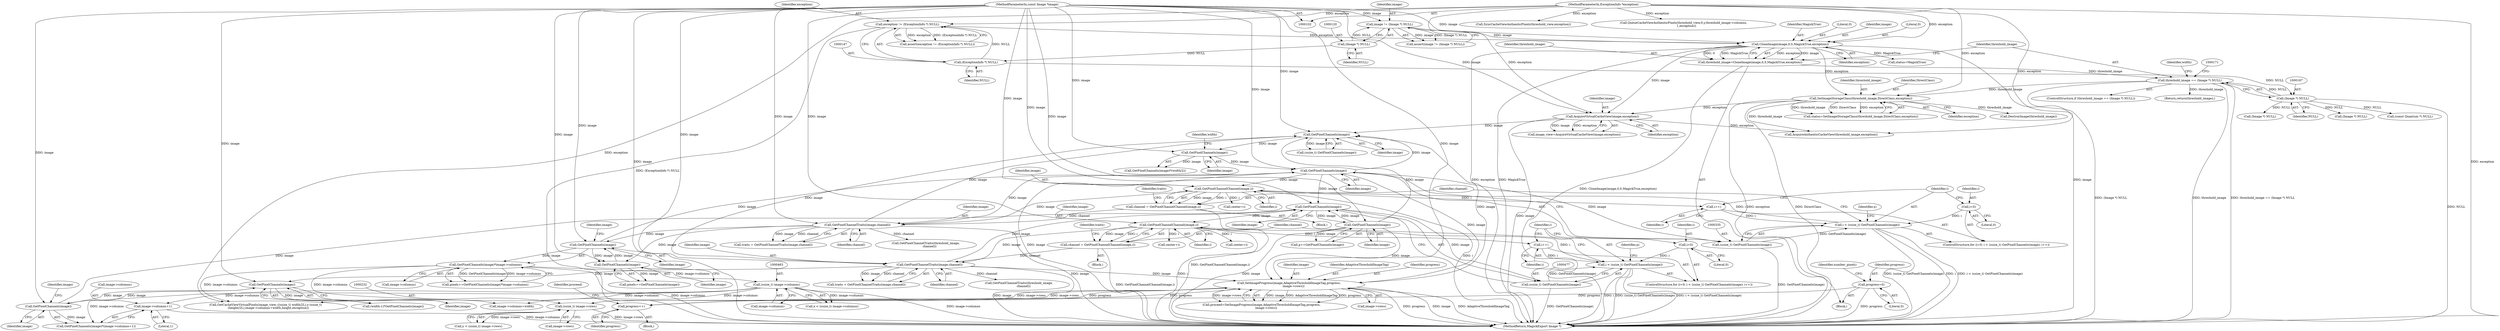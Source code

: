 digraph "0_ImageMagick6_604588fc35c7585abb7a9e71f69bb82e4389fefc@pointer" {
"1000582" [label="(Call,image->columns+1)"];
"1000462" [label="(Call,(ssize_t) image->columns)"];
"1000450" [label="(Call,GetPixelChannels(image)*image->columns)"];
"1000451" [label="(Call,GetPixelChannels(image))"];
"1000350" [label="(Call,GetPixelChannelTraits(image,channel))"];
"1000344" [label="(Call,GetPixelChannelChannel(image,i))"];
"1000336" [label="(Call,GetPixelChannels(image))"];
"1000323" [label="(Call,GetPixelChannels(image))"];
"1000311" [label="(Call,GetPixelChannels(image))"];
"1000493" [label="(Call,GetPixelChannelTraits(image,channel))"];
"1000487" [label="(Call,GetPixelChannelChannel(image,i))"];
"1000478" [label="(Call,GetPixelChannels(image))"];
"1000580" [label="(Call,GetPixelChannels(image))"];
"1000568" [label="(Call,GetPixelChannels(image))"];
"1000103" [label="(MethodParameterIn,const Image *image)"];
"1000618" [label="(Call,GetPixelChannels(image))"];
"1000474" [label="(Call,i < (ssize_t) GetPixelChannels(image))"];
"1000471" [label="(Call,i=0)"];
"1000480" [label="(Call,i++)"];
"1000476" [label="(Call,(ssize_t) GetPixelChannels(image))"];
"1000485" [label="(Call,channel = GetPixelChannelChannel(image,i))"];
"1000647" [label="(Call,SetImageProgress(image,AdaptiveThresholdImageTag,progress,\n          image->rows))"];
"1000643" [label="(Call,progress++)"];
"1000205" [label="(Call,progress=0)"];
"1000231" [label="(Call,(ssize_t) image->rows)"];
"1000217" [label="(Call,AcquireVirtualCacheView(image,exception))"];
"1000157" [label="(Call,CloneImage(image,0,0,MagickTrue,exception))"];
"1000117" [label="(Call,image != (Image *) NULL)"];
"1000119" [label="(Call,(Image *) NULL)"];
"1000144" [label="(Call,exception != (ExceptionInfo *) NULL)"];
"1000107" [label="(MethodParameterIn,ExceptionInfo *exception)"];
"1000146" [label="(Call,(ExceptionInfo *) NULL)"];
"1000185" [label="(Call,SetImageStorageClass(threshold_image,DirectClass,exception))"];
"1000164" [label="(Call,threshold_image == (Image *) NULL)"];
"1000155" [label="(Call,threshold_image=CloneImage(image,0,0,MagickTrue,exception))"];
"1000166" [label="(Call,(Image *) NULL)"];
"1000332" [label="(Call,i < (ssize_t) GetPixelChannels(image))"];
"1000338" [label="(Call,i++)"];
"1000329" [label="(Call,i=0)"];
"1000334" [label="(Call,(ssize_t) GetPixelChannels(image))"];
"1000342" [label="(Call,channel = GetPixelChannelChannel(image,i))"];
"1000446" [label="(Call,GetPixelChannels(image))"];
"1000292" [label="(Call,(const Quantum *) NULL)"];
"1000564" [label="(Call,(width-1)*GetPixelChannels(image))"];
"1000326" [label="(Identifier,width)"];
"1000486" [label="(Identifier,channel)"];
"1000464" [label="(Call,image->columns)"];
"1000349" [label="(Identifier,traits)"];
"1000462" [label="(Call,(ssize_t) image->columns)"];
"1000646" [label="(Identifier,proceed)"];
"1000311" [label="(Call,GetPixelChannels(image))"];
"1000186" [label="(Identifier,threshold_image)"];
"1000618" [label="(Call,GetPixelChannels(image))"];
"1000270" [label="(Call,image->columns+width)"];
"1000487" [label="(Call,GetPixelChannelChannel(image,i))"];
"1000380" [label="(Call,center+i)"];
"1000117" [label="(Call,image != (Image *) NULL)"];
"1000181" [label="(Return,return(threshold_image);)"];
"1000219" [label="(Identifier,exception)"];
"1000156" [label="(Identifier,threshold_image)"];
"1000118" [label="(Identifier,image)"];
"1000479" [label="(Identifier,image)"];
"1000494" [label="(Identifier,image)"];
"1000609" [label="(Call,center+i)"];
"1000346" [label="(Identifier,i)"];
"1000460" [label="(Call,x < (ssize_t) image->columns)"];
"1000146" [label="(Call,(ExceptionInfo *) NULL)"];
"1000217" [label="(Call,AcquireVirtualCacheView(image,exception))"];
"1000344" [label="(Call,GetPixelChannelChannel(image,i))"];
"1000162" [label="(Identifier,exception)"];
"1000470" [label="(ControlStructure,for (i=0; i < (ssize_t) GetPixelChannels(image); i++))"];
"1000233" [label="(Call,image->rows)"];
"1000116" [label="(Call,assert(image != (Image *) NULL))"];
"1000454" [label="(Identifier,image)"];
"1000176" [label="(Identifier,width)"];
"1000170" [label="(Call,(Image *) NULL)"];
"1000647" [label="(Call,SetImageProgress(image,AdaptiveThresholdImageTag,progress,\n          image->rows))"];
"1000145" [label="(Identifier,exception)"];
"1000447" [label="(Identifier,image)"];
"1000209" [label="(Identifier,number_pixels)"];
"1000356" [label="(Call,GetPixelChannelTraits(threshold_image,\n        channel))"];
"1000328" [label="(ControlStructure,for (i=0; i < (ssize_t) GetPixelChannels(image); i++))"];
"1000581" [label="(Identifier,image)"];
"1000352" [label="(Identifier,channel)"];
"1000568" [label="(Call,GetPixelChannels(image))"];
"1000144" [label="(Call,exception != (ExceptionInfo *) NULL)"];
"1000495" [label="(Identifier,channel)"];
"1000617" [label="(Identifier,p)"];
"1000649" [label="(Identifier,AdaptiveThresholdImageTag)"];
"1000473" [label="(Literal,0)"];
"1000334" [label="(Call,(ssize_t) GetPixelChannels(image))"];
"1000446" [label="(Call,GetPixelChannels(image))"];
"1000143" [label="(Call,assert(exception != (ExceptionInfo *) NULL))"];
"1000331" [label="(Literal,0)"];
"1000215" [label="(Call,image_view=AcquireVirtualCacheView(image,exception))"];
"1000205" [label="(Call,progress=0)"];
"1000206" [label="(Identifier,progress)"];
"1000458" [label="(Identifier,x)"];
"1000323" [label="(Call,GetPixelChannels(image))"];
"1000453" [label="(Call,image->columns)"];
"1000340" [label="(Block,)"];
"1000161" [label="(Identifier,MagickTrue)"];
"1000626" [label="(Call,SyncCacheViewAuthenticPixels(threshold_view,exception))"];
"1000164" [label="(Call,threshold_image == (Image *) NULL)"];
"1000119" [label="(Call,(Image *) NULL)"];
"1000650" [label="(Identifier,progress)"];
"1000309" [label="(Call,(ssize_t) GetPixelChannels(image))"];
"1000160" [label="(Literal,0)"];
"1000492" [label="(Identifier,traits)"];
"1000488" [label="(Identifier,image)"];
"1000452" [label="(Identifier,image)"];
"1000489" [label="(Identifier,i)"];
"1000168" [label="(Identifier,NULL)"];
"1000451" [label="(Call,GetPixelChannels(image))"];
"1000619" [label="(Identifier,image)"];
"1000343" [label="(Identifier,channel)"];
"1000231" [label="(Call,(ssize_t) image->rows)"];
"1000644" [label="(Identifier,progress)"];
"1000523" [label="(Call,center+i)"];
"1000351" [label="(Identifier,image)"];
"1000648" [label="(Identifier,image)"];
"1000444" [label="(Call,pixels+=GetPixelChannels(image))"];
"1000348" [label="(Call,traits = GetPixelChannelTraits(image,channel))"];
"1000279" [label="(Call,QueueCacheViewAuthenticPixels(threshold_view,0,y,threshold_image->columns,\n      1,exception))"];
"1000482" [label="(Block,)"];
"1000330" [label="(Identifier,i)"];
"1000586" [label="(Literal,1)"];
"1000345" [label="(Identifier,image)"];
"1000491" [label="(Call,traits = GetPixelChannelTraits(image,channel))"];
"1000475" [label="(Identifier,i)"];
"1000448" [label="(Call,pixels+=GetPixelChannels(image)*image->columns)"];
"1000222" [label="(Call,AcquireAuthenticCacheView(threshold_image,exception))"];
"1000157" [label="(Call,CloneImage(image,0,0,MagickTrue,exception))"];
"1000155" [label="(Call,threshold_image=CloneImage(image,0,0,MagickTrue,exception))"];
"1000485" [label="(Call,channel = GetPixelChannelChannel(image,i))"];
"1000480" [label="(Call,i++)"];
"1000474" [label="(Call,i < (ssize_t) GetPixelChannels(image))"];
"1000337" [label="(Identifier,image)"];
"1000148" [label="(Identifier,NULL)"];
"1000108" [label="(Block,)"];
"1000183" [label="(Call,status=SetImageStorageClass(threshold_image,DirectClass,exception))"];
"1000107" [label="(MethodParameterIn,ExceptionInfo *exception)"];
"1000103" [label="(MethodParameterIn,const Image *image)"];
"1000476" [label="(Call,(ssize_t) GetPixelChannels(image))"];
"1000329" [label="(Call,i=0)"];
"1000338" [label="(Call,i++)"];
"1000336" [label="(Call,GetPixelChannels(image))"];
"1000686" [label="(MethodReturn,MagickExport Image *)"];
"1000158" [label="(Identifier,image)"];
"1000121" [label="(Identifier,NULL)"];
"1000579" [label="(Call,GetPixelChannels(image)*(image->columns+1))"];
"1000342" [label="(Call,channel = GetPixelChannelChannel(image,i))"];
"1000582" [label="(Call,image->columns+1)"];
"1000324" [label="(Identifier,image)"];
"1000569" [label="(Identifier,image)"];
"1000481" [label="(Identifier,i)"];
"1000166" [label="(Call,(Image *) NULL)"];
"1000188" [label="(Identifier,exception)"];
"1000196" [label="(Call,DestroyImage(threshold_image))"];
"1000643" [label="(Call,progress++)"];
"1000584" [label="(Identifier,image)"];
"1000478" [label="(Call,GetPixelChannels(image))"];
"1000332" [label="(Call,i < (ssize_t) GetPixelChannels(image))"];
"1000499" [label="(Call,GetPixelChannelTraits(threshold_image,\n          channel))"];
"1000165" [label="(Identifier,threshold_image)"];
"1000471" [label="(Call,i=0)"];
"1000616" [label="(Call,p+=GetPixelChannels(image))"];
"1000312" [label="(Identifier,image)"];
"1000229" [label="(Call,y < (ssize_t) image->rows)"];
"1000472" [label="(Identifier,i)"];
"1000207" [label="(Literal,0)"];
"1000159" [label="(Literal,0)"];
"1000187" [label="(Identifier,DirectClass)"];
"1000255" [label="(Call,GetCacheViewVirtualPixels(image_view,-((ssize_t) width/2L),y-(ssize_t)\n      (height/2L),image->columns+width,height,exception))"];
"1000322" [label="(Call,GetPixelChannels(image)*(width/2))"];
"1000163" [label="(ControlStructure,if (threshold_image == (Image *) NULL))"];
"1000580" [label="(Call,GetPixelChannels(image))"];
"1000202" [label="(Call,status=MagickTrue)"];
"1000350" [label="(Call,GetPixelChannelTraits(image,channel))"];
"1000493" [label="(Call,GetPixelChannelTraits(image,channel))"];
"1000645" [label="(Call,proceed=SetImageProgress(image,AdaptiveThresholdImageTag,progress,\n          image->rows))"];
"1000450" [label="(Call,GetPixelChannels(image)*image->columns)"];
"1000651" [label="(Call,image->rows)"];
"1000218" [label="(Identifier,image)"];
"1000333" [label="(Identifier,i)"];
"1000339" [label="(Identifier,i)"];
"1000185" [label="(Call,SetImageStorageClass(threshold_image,DirectClass,exception))"];
"1000199" [label="(Call,(Image *) NULL)"];
"1000583" [label="(Call,image->columns)"];
"1000641" [label="(Block,)"];
"1000582" -> "1000579"  [label="AST: "];
"1000582" -> "1000586"  [label="CFG: "];
"1000583" -> "1000582"  [label="AST: "];
"1000586" -> "1000582"  [label="AST: "];
"1000579" -> "1000582"  [label="CFG: "];
"1000582" -> "1000686"  [label="DDG: image->columns"];
"1000462" -> "1000582"  [label="DDG: image->columns"];
"1000462" -> "1000460"  [label="AST: "];
"1000462" -> "1000464"  [label="CFG: "];
"1000463" -> "1000462"  [label="AST: "];
"1000464" -> "1000462"  [label="AST: "];
"1000460" -> "1000462"  [label="CFG: "];
"1000462" -> "1000686"  [label="DDG: image->columns"];
"1000462" -> "1000255"  [label="DDG: image->columns"];
"1000462" -> "1000270"  [label="DDG: image->columns"];
"1000462" -> "1000460"  [label="DDG: image->columns"];
"1000450" -> "1000462"  [label="DDG: image->columns"];
"1000462" -> "1000579"  [label="DDG: image->columns"];
"1000450" -> "1000448"  [label="AST: "];
"1000450" -> "1000453"  [label="CFG: "];
"1000451" -> "1000450"  [label="AST: "];
"1000453" -> "1000450"  [label="AST: "];
"1000448" -> "1000450"  [label="CFG: "];
"1000450" -> "1000686"  [label="DDG: image->columns"];
"1000450" -> "1000255"  [label="DDG: image->columns"];
"1000450" -> "1000270"  [label="DDG: image->columns"];
"1000450" -> "1000448"  [label="DDG: GetPixelChannels(image)"];
"1000450" -> "1000448"  [label="DDG: image->columns"];
"1000451" -> "1000450"  [label="DDG: image"];
"1000451" -> "1000452"  [label="CFG: "];
"1000452" -> "1000451"  [label="AST: "];
"1000454" -> "1000451"  [label="CFG: "];
"1000451" -> "1000336"  [label="DDG: image"];
"1000451" -> "1000446"  [label="DDG: image"];
"1000350" -> "1000451"  [label="DDG: image"];
"1000446" -> "1000451"  [label="DDG: image"];
"1000103" -> "1000451"  [label="DDG: image"];
"1000350" -> "1000348"  [label="AST: "];
"1000350" -> "1000352"  [label="CFG: "];
"1000351" -> "1000350"  [label="AST: "];
"1000352" -> "1000350"  [label="AST: "];
"1000348" -> "1000350"  [label="CFG: "];
"1000350" -> "1000686"  [label="DDG: image"];
"1000350" -> "1000311"  [label="DDG: image"];
"1000350" -> "1000336"  [label="DDG: image"];
"1000350" -> "1000348"  [label="DDG: image"];
"1000350" -> "1000348"  [label="DDG: channel"];
"1000344" -> "1000350"  [label="DDG: image"];
"1000103" -> "1000350"  [label="DDG: image"];
"1000342" -> "1000350"  [label="DDG: channel"];
"1000350" -> "1000356"  [label="DDG: channel"];
"1000350" -> "1000446"  [label="DDG: image"];
"1000344" -> "1000342"  [label="AST: "];
"1000344" -> "1000346"  [label="CFG: "];
"1000345" -> "1000344"  [label="AST: "];
"1000346" -> "1000344"  [label="AST: "];
"1000342" -> "1000344"  [label="CFG: "];
"1000344" -> "1000686"  [label="DDG: i"];
"1000344" -> "1000338"  [label="DDG: i"];
"1000344" -> "1000342"  [label="DDG: image"];
"1000344" -> "1000342"  [label="DDG: i"];
"1000336" -> "1000344"  [label="DDG: image"];
"1000103" -> "1000344"  [label="DDG: image"];
"1000332" -> "1000344"  [label="DDG: i"];
"1000344" -> "1000380"  [label="DDG: i"];
"1000336" -> "1000334"  [label="AST: "];
"1000336" -> "1000337"  [label="CFG: "];
"1000337" -> "1000336"  [label="AST: "];
"1000334" -> "1000336"  [label="CFG: "];
"1000336" -> "1000686"  [label="DDG: image"];
"1000336" -> "1000311"  [label="DDG: image"];
"1000336" -> "1000334"  [label="DDG: image"];
"1000323" -> "1000336"  [label="DDG: image"];
"1000103" -> "1000336"  [label="DDG: image"];
"1000336" -> "1000478"  [label="DDG: image"];
"1000336" -> "1000647"  [label="DDG: image"];
"1000323" -> "1000322"  [label="AST: "];
"1000323" -> "1000324"  [label="CFG: "];
"1000324" -> "1000323"  [label="AST: "];
"1000326" -> "1000323"  [label="CFG: "];
"1000323" -> "1000322"  [label="DDG: image"];
"1000311" -> "1000323"  [label="DDG: image"];
"1000103" -> "1000323"  [label="DDG: image"];
"1000311" -> "1000309"  [label="AST: "];
"1000311" -> "1000312"  [label="CFG: "];
"1000312" -> "1000311"  [label="AST: "];
"1000309" -> "1000311"  [label="CFG: "];
"1000311" -> "1000309"  [label="DDG: image"];
"1000493" -> "1000311"  [label="DDG: image"];
"1000647" -> "1000311"  [label="DDG: image"];
"1000217" -> "1000311"  [label="DDG: image"];
"1000618" -> "1000311"  [label="DDG: image"];
"1000103" -> "1000311"  [label="DDG: image"];
"1000493" -> "1000491"  [label="AST: "];
"1000493" -> "1000495"  [label="CFG: "];
"1000494" -> "1000493"  [label="AST: "];
"1000495" -> "1000493"  [label="AST: "];
"1000491" -> "1000493"  [label="CFG: "];
"1000493" -> "1000686"  [label="DDG: image"];
"1000493" -> "1000478"  [label="DDG: image"];
"1000493" -> "1000491"  [label="DDG: image"];
"1000493" -> "1000491"  [label="DDG: channel"];
"1000487" -> "1000493"  [label="DDG: image"];
"1000103" -> "1000493"  [label="DDG: image"];
"1000485" -> "1000493"  [label="DDG: channel"];
"1000493" -> "1000499"  [label="DDG: channel"];
"1000493" -> "1000568"  [label="DDG: image"];
"1000493" -> "1000647"  [label="DDG: image"];
"1000487" -> "1000485"  [label="AST: "];
"1000487" -> "1000489"  [label="CFG: "];
"1000488" -> "1000487"  [label="AST: "];
"1000489" -> "1000487"  [label="AST: "];
"1000485" -> "1000487"  [label="CFG: "];
"1000487" -> "1000686"  [label="DDG: i"];
"1000487" -> "1000480"  [label="DDG: i"];
"1000487" -> "1000485"  [label="DDG: image"];
"1000487" -> "1000485"  [label="DDG: i"];
"1000478" -> "1000487"  [label="DDG: image"];
"1000103" -> "1000487"  [label="DDG: image"];
"1000474" -> "1000487"  [label="DDG: i"];
"1000487" -> "1000523"  [label="DDG: i"];
"1000487" -> "1000609"  [label="DDG: i"];
"1000478" -> "1000476"  [label="AST: "];
"1000478" -> "1000479"  [label="CFG: "];
"1000479" -> "1000478"  [label="AST: "];
"1000476" -> "1000478"  [label="CFG: "];
"1000478" -> "1000476"  [label="DDG: image"];
"1000580" -> "1000478"  [label="DDG: image"];
"1000618" -> "1000478"  [label="DDG: image"];
"1000103" -> "1000478"  [label="DDG: image"];
"1000478" -> "1000618"  [label="DDG: image"];
"1000580" -> "1000579"  [label="AST: "];
"1000580" -> "1000581"  [label="CFG: "];
"1000581" -> "1000580"  [label="AST: "];
"1000584" -> "1000580"  [label="CFG: "];
"1000580" -> "1000568"  [label="DDG: image"];
"1000580" -> "1000579"  [label="DDG: image"];
"1000568" -> "1000580"  [label="DDG: image"];
"1000103" -> "1000580"  [label="DDG: image"];
"1000568" -> "1000564"  [label="AST: "];
"1000568" -> "1000569"  [label="CFG: "];
"1000569" -> "1000568"  [label="AST: "];
"1000564" -> "1000568"  [label="CFG: "];
"1000568" -> "1000564"  [label="DDG: image"];
"1000103" -> "1000568"  [label="DDG: image"];
"1000103" -> "1000102"  [label="AST: "];
"1000103" -> "1000686"  [label="DDG: image"];
"1000103" -> "1000117"  [label="DDG: image"];
"1000103" -> "1000157"  [label="DDG: image"];
"1000103" -> "1000217"  [label="DDG: image"];
"1000103" -> "1000446"  [label="DDG: image"];
"1000103" -> "1000618"  [label="DDG: image"];
"1000103" -> "1000647"  [label="DDG: image"];
"1000618" -> "1000616"  [label="AST: "];
"1000618" -> "1000619"  [label="CFG: "];
"1000619" -> "1000618"  [label="AST: "];
"1000616" -> "1000618"  [label="CFG: "];
"1000618" -> "1000686"  [label="DDG: image"];
"1000618" -> "1000616"  [label="DDG: image"];
"1000618" -> "1000647"  [label="DDG: image"];
"1000474" -> "1000470"  [label="AST: "];
"1000474" -> "1000476"  [label="CFG: "];
"1000475" -> "1000474"  [label="AST: "];
"1000476" -> "1000474"  [label="AST: "];
"1000486" -> "1000474"  [label="CFG: "];
"1000617" -> "1000474"  [label="CFG: "];
"1000474" -> "1000686"  [label="DDG: (ssize_t) GetPixelChannels(image)"];
"1000474" -> "1000686"  [label="DDG: i < (ssize_t) GetPixelChannels(image)"];
"1000474" -> "1000686"  [label="DDG: i"];
"1000471" -> "1000474"  [label="DDG: i"];
"1000480" -> "1000474"  [label="DDG: i"];
"1000476" -> "1000474"  [label="DDG: GetPixelChannels(image)"];
"1000471" -> "1000470"  [label="AST: "];
"1000471" -> "1000473"  [label="CFG: "];
"1000472" -> "1000471"  [label="AST: "];
"1000473" -> "1000471"  [label="AST: "];
"1000475" -> "1000471"  [label="CFG: "];
"1000480" -> "1000470"  [label="AST: "];
"1000480" -> "1000481"  [label="CFG: "];
"1000481" -> "1000480"  [label="AST: "];
"1000475" -> "1000480"  [label="CFG: "];
"1000477" -> "1000476"  [label="AST: "];
"1000476" -> "1000686"  [label="DDG: GetPixelChannels(image)"];
"1000485" -> "1000482"  [label="AST: "];
"1000486" -> "1000485"  [label="AST: "];
"1000492" -> "1000485"  [label="CFG: "];
"1000485" -> "1000686"  [label="DDG: GetPixelChannelChannel(image,i)"];
"1000647" -> "1000645"  [label="AST: "];
"1000647" -> "1000651"  [label="CFG: "];
"1000648" -> "1000647"  [label="AST: "];
"1000649" -> "1000647"  [label="AST: "];
"1000650" -> "1000647"  [label="AST: "];
"1000651" -> "1000647"  [label="AST: "];
"1000645" -> "1000647"  [label="CFG: "];
"1000647" -> "1000686"  [label="DDG: progress"];
"1000647" -> "1000686"  [label="DDG: image"];
"1000647" -> "1000686"  [label="DDG: AdaptiveThresholdImageTag"];
"1000647" -> "1000231"  [label="DDG: image->rows"];
"1000647" -> "1000643"  [label="DDG: progress"];
"1000647" -> "1000645"  [label="DDG: image"];
"1000647" -> "1000645"  [label="DDG: AdaptiveThresholdImageTag"];
"1000647" -> "1000645"  [label="DDG: progress"];
"1000647" -> "1000645"  [label="DDG: image->rows"];
"1000643" -> "1000647"  [label="DDG: progress"];
"1000231" -> "1000647"  [label="DDG: image->rows"];
"1000643" -> "1000641"  [label="AST: "];
"1000643" -> "1000644"  [label="CFG: "];
"1000644" -> "1000643"  [label="AST: "];
"1000646" -> "1000643"  [label="CFG: "];
"1000205" -> "1000643"  [label="DDG: progress"];
"1000205" -> "1000108"  [label="AST: "];
"1000205" -> "1000207"  [label="CFG: "];
"1000206" -> "1000205"  [label="AST: "];
"1000207" -> "1000205"  [label="AST: "];
"1000209" -> "1000205"  [label="CFG: "];
"1000205" -> "1000686"  [label="DDG: progress"];
"1000231" -> "1000229"  [label="AST: "];
"1000231" -> "1000233"  [label="CFG: "];
"1000232" -> "1000231"  [label="AST: "];
"1000233" -> "1000231"  [label="AST: "];
"1000229" -> "1000231"  [label="CFG: "];
"1000231" -> "1000686"  [label="DDG: image->rows"];
"1000231" -> "1000229"  [label="DDG: image->rows"];
"1000217" -> "1000215"  [label="AST: "];
"1000217" -> "1000219"  [label="CFG: "];
"1000218" -> "1000217"  [label="AST: "];
"1000219" -> "1000217"  [label="AST: "];
"1000215" -> "1000217"  [label="CFG: "];
"1000217" -> "1000686"  [label="DDG: image"];
"1000217" -> "1000215"  [label="DDG: image"];
"1000217" -> "1000215"  [label="DDG: exception"];
"1000157" -> "1000217"  [label="DDG: image"];
"1000185" -> "1000217"  [label="DDG: exception"];
"1000107" -> "1000217"  [label="DDG: exception"];
"1000217" -> "1000222"  [label="DDG: exception"];
"1000157" -> "1000155"  [label="AST: "];
"1000157" -> "1000162"  [label="CFG: "];
"1000158" -> "1000157"  [label="AST: "];
"1000159" -> "1000157"  [label="AST: "];
"1000160" -> "1000157"  [label="AST: "];
"1000161" -> "1000157"  [label="AST: "];
"1000162" -> "1000157"  [label="AST: "];
"1000155" -> "1000157"  [label="CFG: "];
"1000157" -> "1000686"  [label="DDG: image"];
"1000157" -> "1000686"  [label="DDG: exception"];
"1000157" -> "1000686"  [label="DDG: MagickTrue"];
"1000157" -> "1000155"  [label="DDG: exception"];
"1000157" -> "1000155"  [label="DDG: image"];
"1000157" -> "1000155"  [label="DDG: 0"];
"1000157" -> "1000155"  [label="DDG: MagickTrue"];
"1000117" -> "1000157"  [label="DDG: image"];
"1000144" -> "1000157"  [label="DDG: exception"];
"1000107" -> "1000157"  [label="DDG: exception"];
"1000157" -> "1000185"  [label="DDG: exception"];
"1000157" -> "1000202"  [label="DDG: MagickTrue"];
"1000117" -> "1000116"  [label="AST: "];
"1000117" -> "1000119"  [label="CFG: "];
"1000118" -> "1000117"  [label="AST: "];
"1000119" -> "1000117"  [label="AST: "];
"1000116" -> "1000117"  [label="CFG: "];
"1000117" -> "1000116"  [label="DDG: image"];
"1000117" -> "1000116"  [label="DDG: (Image *) NULL"];
"1000119" -> "1000117"  [label="DDG: NULL"];
"1000119" -> "1000121"  [label="CFG: "];
"1000120" -> "1000119"  [label="AST: "];
"1000121" -> "1000119"  [label="AST: "];
"1000119" -> "1000146"  [label="DDG: NULL"];
"1000144" -> "1000143"  [label="AST: "];
"1000144" -> "1000146"  [label="CFG: "];
"1000145" -> "1000144"  [label="AST: "];
"1000146" -> "1000144"  [label="AST: "];
"1000143" -> "1000144"  [label="CFG: "];
"1000144" -> "1000686"  [label="DDG: (ExceptionInfo *) NULL"];
"1000144" -> "1000143"  [label="DDG: exception"];
"1000144" -> "1000143"  [label="DDG: (ExceptionInfo *) NULL"];
"1000107" -> "1000144"  [label="DDG: exception"];
"1000146" -> "1000144"  [label="DDG: NULL"];
"1000107" -> "1000102"  [label="AST: "];
"1000107" -> "1000686"  [label="DDG: exception"];
"1000107" -> "1000185"  [label="DDG: exception"];
"1000107" -> "1000222"  [label="DDG: exception"];
"1000107" -> "1000255"  [label="DDG: exception"];
"1000107" -> "1000279"  [label="DDG: exception"];
"1000107" -> "1000626"  [label="DDG: exception"];
"1000146" -> "1000148"  [label="CFG: "];
"1000147" -> "1000146"  [label="AST: "];
"1000148" -> "1000146"  [label="AST: "];
"1000146" -> "1000166"  [label="DDG: NULL"];
"1000185" -> "1000183"  [label="AST: "];
"1000185" -> "1000188"  [label="CFG: "];
"1000186" -> "1000185"  [label="AST: "];
"1000187" -> "1000185"  [label="AST: "];
"1000188" -> "1000185"  [label="AST: "];
"1000183" -> "1000185"  [label="CFG: "];
"1000185" -> "1000686"  [label="DDG: exception"];
"1000185" -> "1000686"  [label="DDG: DirectClass"];
"1000185" -> "1000183"  [label="DDG: threshold_image"];
"1000185" -> "1000183"  [label="DDG: DirectClass"];
"1000185" -> "1000183"  [label="DDG: exception"];
"1000164" -> "1000185"  [label="DDG: threshold_image"];
"1000185" -> "1000196"  [label="DDG: threshold_image"];
"1000185" -> "1000222"  [label="DDG: threshold_image"];
"1000164" -> "1000163"  [label="AST: "];
"1000164" -> "1000166"  [label="CFG: "];
"1000165" -> "1000164"  [label="AST: "];
"1000166" -> "1000164"  [label="AST: "];
"1000171" -> "1000164"  [label="CFG: "];
"1000176" -> "1000164"  [label="CFG: "];
"1000164" -> "1000686"  [label="DDG: threshold_image == (Image *) NULL"];
"1000164" -> "1000686"  [label="DDG: (Image *) NULL"];
"1000164" -> "1000686"  [label="DDG: threshold_image"];
"1000155" -> "1000164"  [label="DDG: threshold_image"];
"1000166" -> "1000164"  [label="DDG: NULL"];
"1000164" -> "1000181"  [label="DDG: threshold_image"];
"1000155" -> "1000108"  [label="AST: "];
"1000156" -> "1000155"  [label="AST: "];
"1000165" -> "1000155"  [label="CFG: "];
"1000155" -> "1000686"  [label="DDG: CloneImage(image,0,0,MagickTrue,exception)"];
"1000166" -> "1000168"  [label="CFG: "];
"1000167" -> "1000166"  [label="AST: "];
"1000168" -> "1000166"  [label="AST: "];
"1000166" -> "1000686"  [label="DDG: NULL"];
"1000166" -> "1000170"  [label="DDG: NULL"];
"1000166" -> "1000199"  [label="DDG: NULL"];
"1000166" -> "1000292"  [label="DDG: NULL"];
"1000332" -> "1000328"  [label="AST: "];
"1000332" -> "1000334"  [label="CFG: "];
"1000333" -> "1000332"  [label="AST: "];
"1000334" -> "1000332"  [label="AST: "];
"1000343" -> "1000332"  [label="CFG: "];
"1000458" -> "1000332"  [label="CFG: "];
"1000332" -> "1000686"  [label="DDG: (ssize_t) GetPixelChannels(image)"];
"1000332" -> "1000686"  [label="DDG: i"];
"1000332" -> "1000686"  [label="DDG: i < (ssize_t) GetPixelChannels(image)"];
"1000338" -> "1000332"  [label="DDG: i"];
"1000329" -> "1000332"  [label="DDG: i"];
"1000334" -> "1000332"  [label="DDG: GetPixelChannels(image)"];
"1000338" -> "1000328"  [label="AST: "];
"1000338" -> "1000339"  [label="CFG: "];
"1000339" -> "1000338"  [label="AST: "];
"1000333" -> "1000338"  [label="CFG: "];
"1000329" -> "1000328"  [label="AST: "];
"1000329" -> "1000331"  [label="CFG: "];
"1000330" -> "1000329"  [label="AST: "];
"1000331" -> "1000329"  [label="AST: "];
"1000333" -> "1000329"  [label="CFG: "];
"1000335" -> "1000334"  [label="AST: "];
"1000334" -> "1000686"  [label="DDG: GetPixelChannels(image)"];
"1000342" -> "1000340"  [label="AST: "];
"1000343" -> "1000342"  [label="AST: "];
"1000349" -> "1000342"  [label="CFG: "];
"1000342" -> "1000686"  [label="DDG: GetPixelChannelChannel(image,i)"];
"1000446" -> "1000444"  [label="AST: "];
"1000446" -> "1000447"  [label="CFG: "];
"1000447" -> "1000446"  [label="AST: "];
"1000444" -> "1000446"  [label="CFG: "];
"1000446" -> "1000444"  [label="DDG: image"];
}
